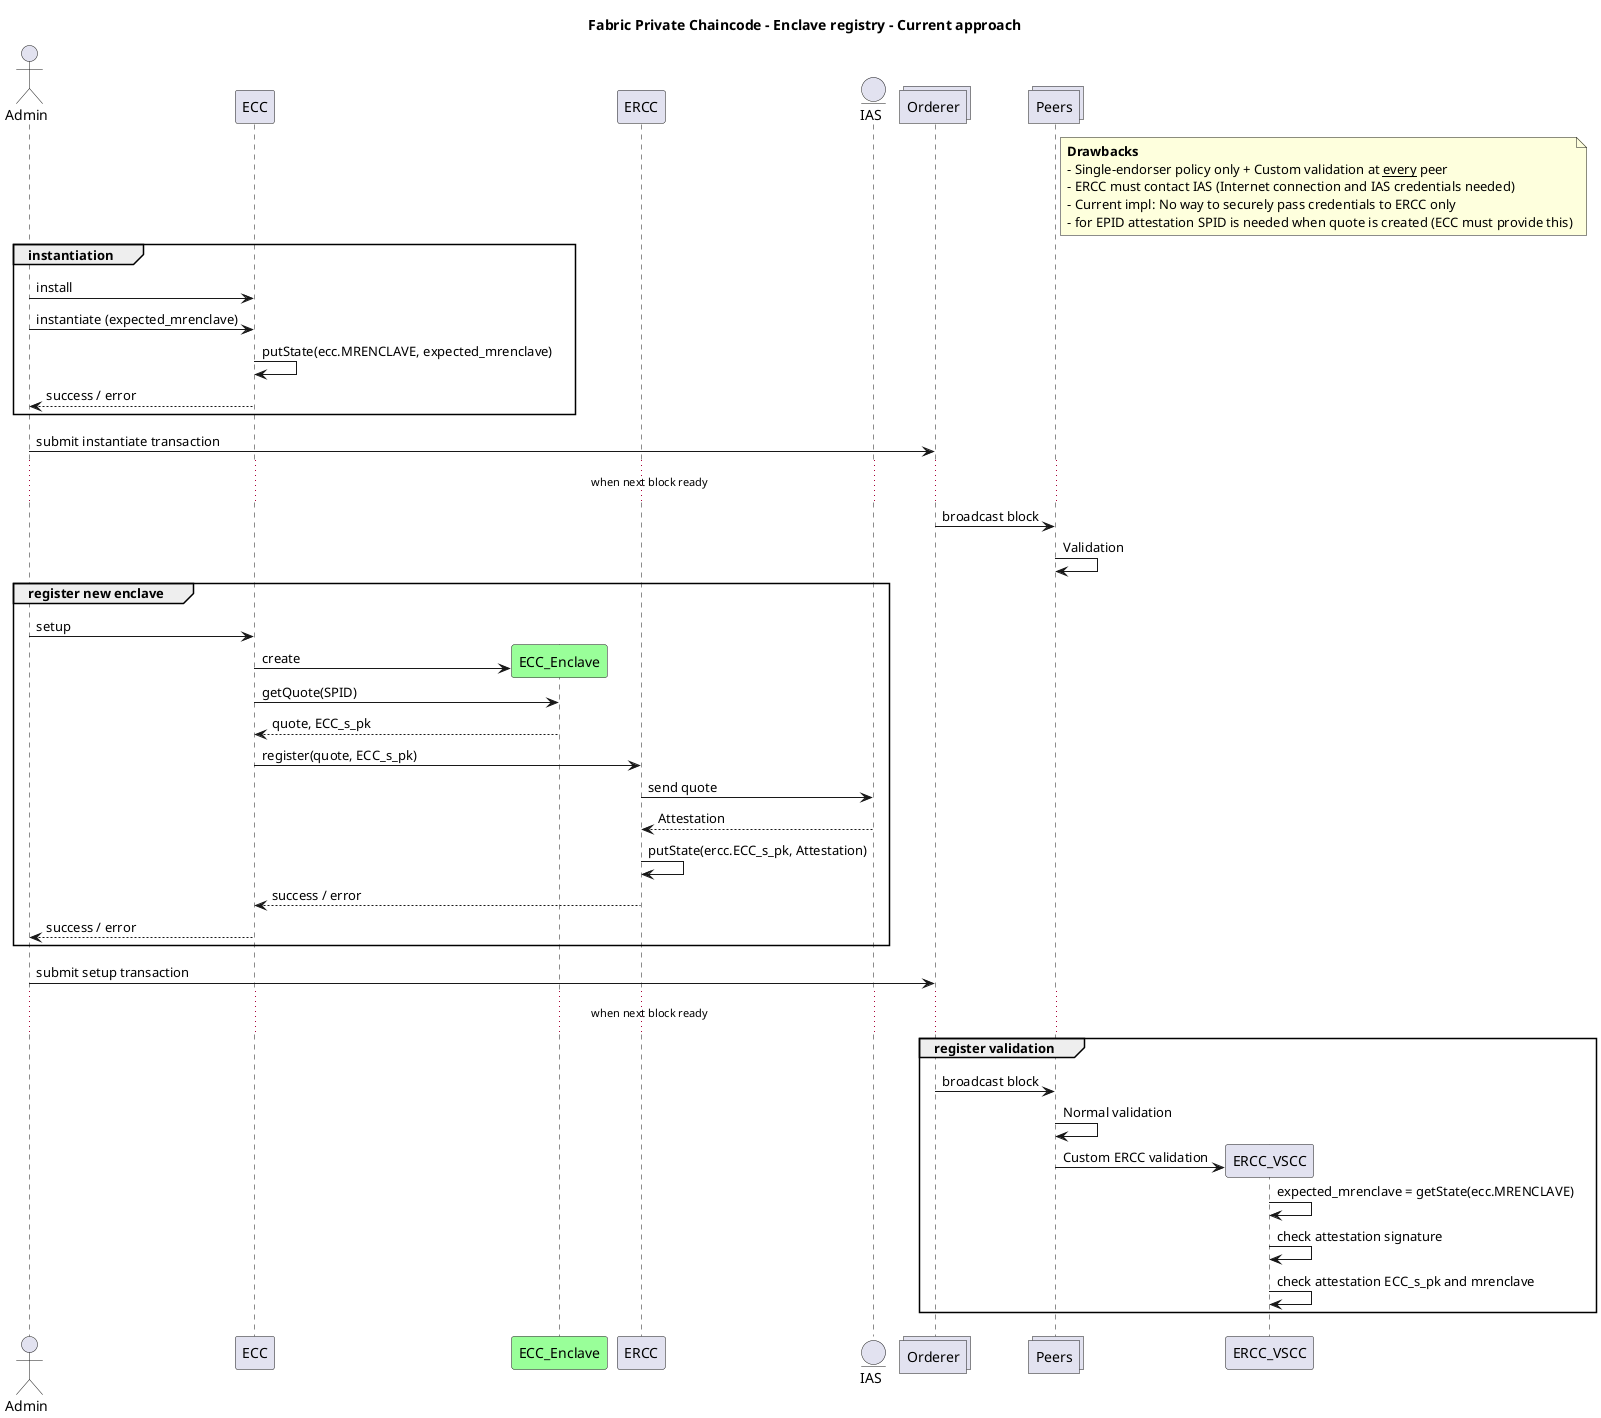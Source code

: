 /'
    Copyright Intel Corp. All Rights Reserved.
    Copyright IBM Corp. All Rights Reserved.

    SPDX-License-Identifier: Apache-2.0
'/

@startuml

'- force wrapping of longer text
'skinparam wrapWidth 400

!pragma teoz true


title Fabric Private Chaincode - Enclave registry - Current approach

actor	Admin order 10
participant ECC order 20
participant ERCC order 40
entity IAS order 50
collections Orderer order 70
collections Peers order 80

note right of Peers
  **Drawbacks**
  - Single-endorser policy only + Custom validation at __every__ peer
  - ERCC must contact IAS (Internet connection and IAS credentials needed)
  - Current impl: No way to securely pass credentials to ERCC only
  - for EPID attestation SPID is needed when quote is created (ECC must provide this)
end note

group instantiation
   Admin -> ECC : install
   Admin -> ECC : instantiate (expected_mrenclave)
   ECC -> ECC : putState(ecc.MRENCLAVE, expected_mrenclave)
   ECC --> Admin : success / error
end

Admin -> Orderer : submit instantiate transaction
...when next block ready...
Orderer -> Peers : broadcast block
Peers -> Peers : Validation

group register new enclave

  Admin -> ECC : setup

  create participant ECC_Enclave order 30 #99FF99 
  ECC -> ECC_Enclave : create
   
  ECC -> ECC_Enclave : getQuote(SPID)
  return quote, ECC_s_pk

  
  ECC -> ERCC : register(quote, ECC_s_pk)

  
  ERCC -> IAS : send quote
  return  Attestation

  ERCC -> ERCC : putState(ercc.ECC_s_pk, Attestation)
  ERCC --> ECC : success / error

  ECC --> Admin : success / error

end

Admin -> Orderer : submit setup transaction

...when next block ready...

   

group register validation
    
    Orderer -> Peers : broadcast block
    Peers -> Peers : Normal validation

    create participant ERCC_VSCC order 100 
    Peers -> ERCC_VSCC : Custom ERCC validation 
    ERCC_VSCC -> ERCC_VSCC : expected_mrenclave = getState(ecc.MRENCLAVE)
    ERCC_VSCC -> ERCC_VSCC : check attestation signature
    ERCC_VSCC -> ERCC_VSCC : check attestation ECC_s_pk and mrenclave

end



@enduml
